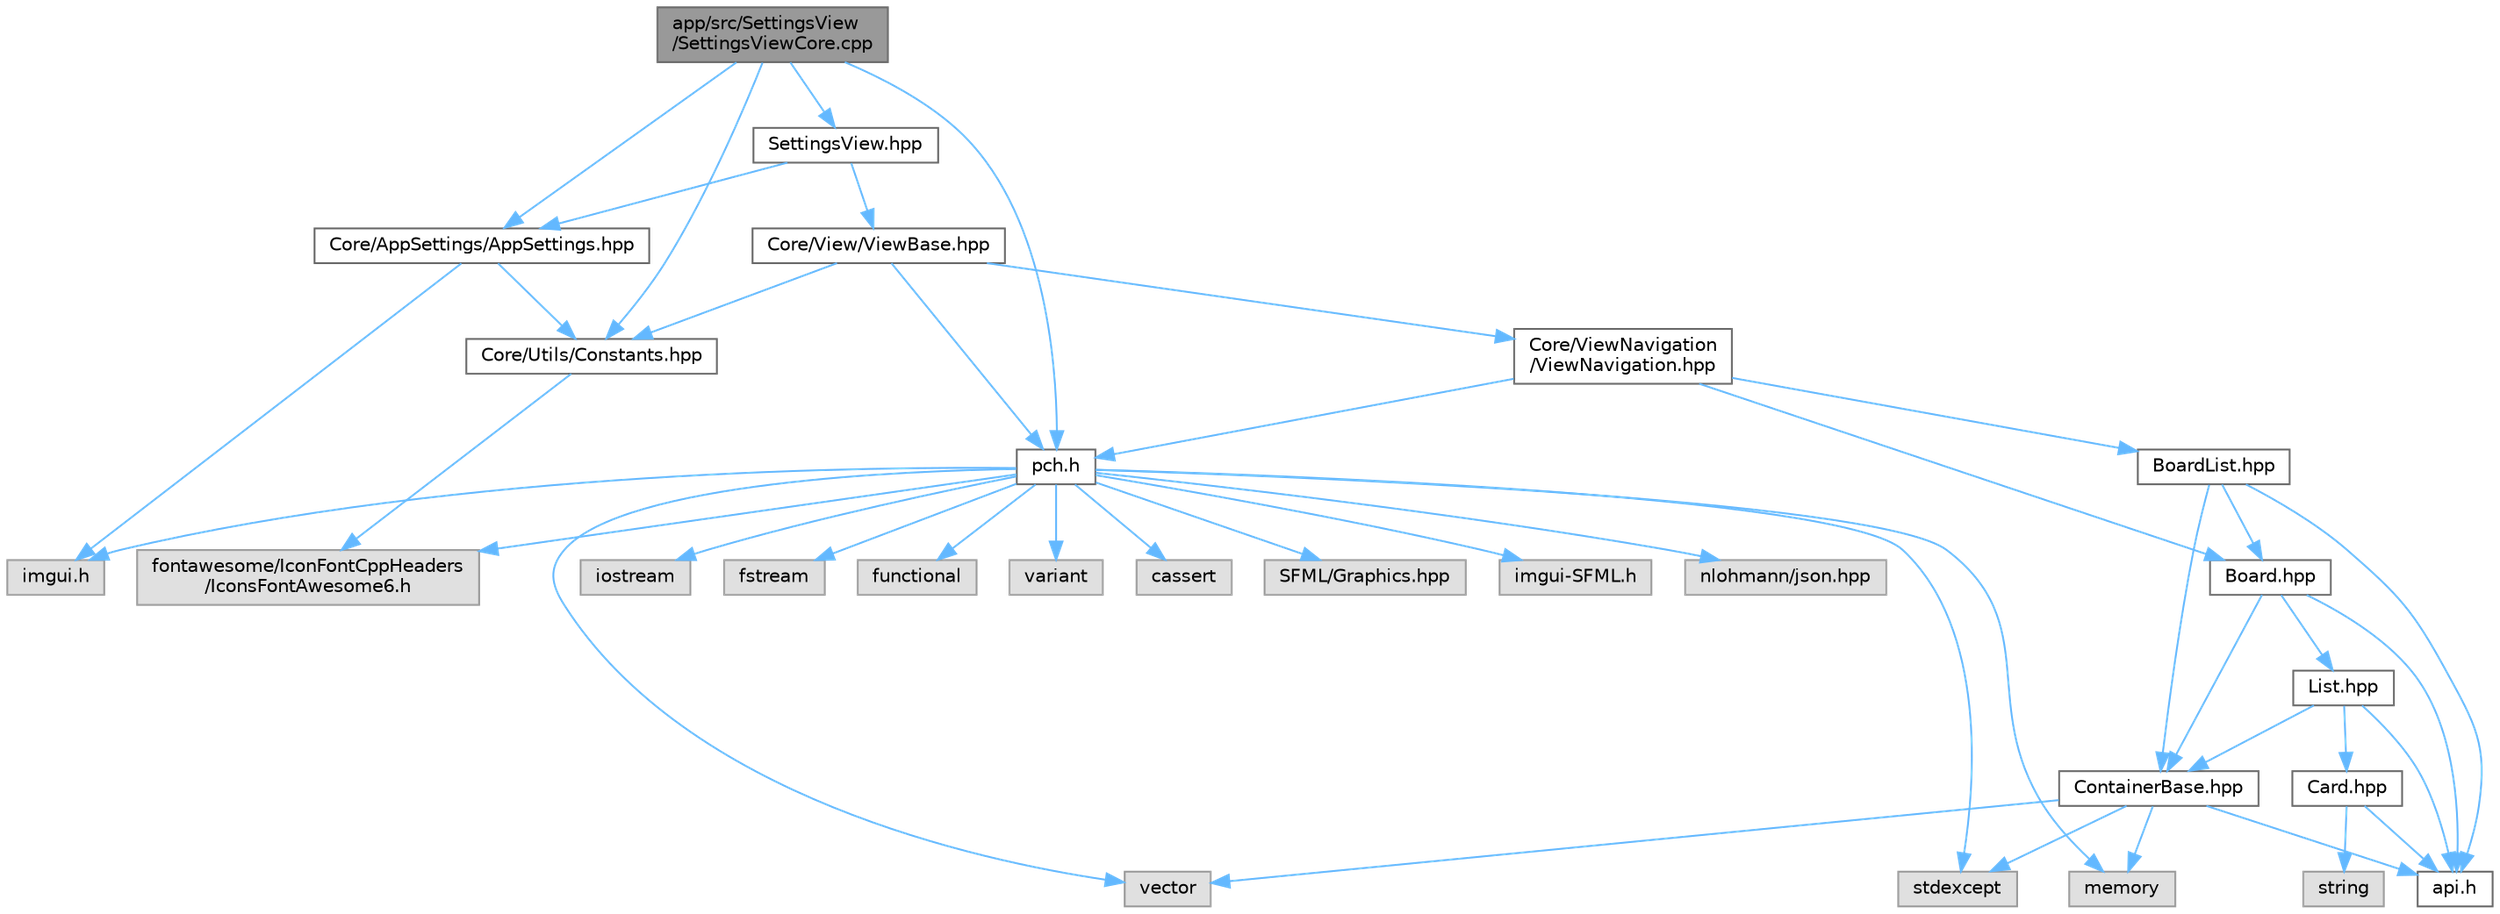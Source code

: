 digraph "app/src/SettingsView/SettingsViewCore.cpp"
{
 // LATEX_PDF_SIZE
  bgcolor="transparent";
  edge [fontname=Helvetica,fontsize=10,labelfontname=Helvetica,labelfontsize=10];
  node [fontname=Helvetica,fontsize=10,shape=box,height=0.2,width=0.4];
  Node1 [id="Node000001",label="app/src/SettingsView\l/SettingsViewCore.cpp",height=0.2,width=0.4,color="gray40", fillcolor="grey60", style="filled", fontcolor="black",tooltip=" "];
  Node1 -> Node2 [id="edge1_Node000001_Node000002",color="steelblue1",style="solid",tooltip=" "];
  Node2 [id="Node000002",label="Core/AppSettings/AppSettings.hpp",height=0.2,width=0.4,color="grey40", fillcolor="white", style="filled",URL="$AppSettings_8hpp.html",tooltip=" "];
  Node2 -> Node3 [id="edge2_Node000002_Node000003",color="steelblue1",style="solid",tooltip=" "];
  Node3 [id="Node000003",label="Core/Utils/Constants.hpp",height=0.2,width=0.4,color="grey40", fillcolor="white", style="filled",URL="$Constants_8hpp.html",tooltip=" "];
  Node3 -> Node4 [id="edge3_Node000003_Node000004",color="steelblue1",style="solid",tooltip=" "];
  Node4 [id="Node000004",label="fontawesome/IconFontCppHeaders\l/IconsFontAwesome6.h",height=0.2,width=0.4,color="grey60", fillcolor="#E0E0E0", style="filled",tooltip=" "];
  Node2 -> Node5 [id="edge4_Node000002_Node000005",color="steelblue1",style="solid",tooltip=" "];
  Node5 [id="Node000005",label="imgui.h",height=0.2,width=0.4,color="grey60", fillcolor="#E0E0E0", style="filled",tooltip=" "];
  Node1 -> Node3 [id="edge5_Node000001_Node000003",color="steelblue1",style="solid",tooltip=" "];
  Node1 -> Node6 [id="edge6_Node000001_Node000006",color="steelblue1",style="solid",tooltip=" "];
  Node6 [id="Node000006",label="pch.h",height=0.2,width=0.4,color="grey40", fillcolor="white", style="filled",URL="$pch_8h.html",tooltip=" "];
  Node6 -> Node7 [id="edge7_Node000006_Node000007",color="steelblue1",style="solid",tooltip=" "];
  Node7 [id="Node000007",label="vector",height=0.2,width=0.4,color="grey60", fillcolor="#E0E0E0", style="filled",tooltip=" "];
  Node6 -> Node8 [id="edge8_Node000006_Node000008",color="steelblue1",style="solid",tooltip=" "];
  Node8 [id="Node000008",label="iostream",height=0.2,width=0.4,color="grey60", fillcolor="#E0E0E0", style="filled",tooltip=" "];
  Node6 -> Node9 [id="edge9_Node000006_Node000009",color="steelblue1",style="solid",tooltip=" "];
  Node9 [id="Node000009",label="fstream",height=0.2,width=0.4,color="grey60", fillcolor="#E0E0E0", style="filled",tooltip=" "];
  Node6 -> Node10 [id="edge10_Node000006_Node000010",color="steelblue1",style="solid",tooltip=" "];
  Node10 [id="Node000010",label="stdexcept",height=0.2,width=0.4,color="grey60", fillcolor="#E0E0E0", style="filled",tooltip=" "];
  Node6 -> Node11 [id="edge11_Node000006_Node000011",color="steelblue1",style="solid",tooltip=" "];
  Node11 [id="Node000011",label="functional",height=0.2,width=0.4,color="grey60", fillcolor="#E0E0E0", style="filled",tooltip=" "];
  Node6 -> Node12 [id="edge12_Node000006_Node000012",color="steelblue1",style="solid",tooltip=" "];
  Node12 [id="Node000012",label="memory",height=0.2,width=0.4,color="grey60", fillcolor="#E0E0E0", style="filled",tooltip=" "];
  Node6 -> Node13 [id="edge13_Node000006_Node000013",color="steelblue1",style="solid",tooltip=" "];
  Node13 [id="Node000013",label="variant",height=0.2,width=0.4,color="grey60", fillcolor="#E0E0E0", style="filled",tooltip=" "];
  Node6 -> Node14 [id="edge14_Node000006_Node000014",color="steelblue1",style="solid",tooltip=" "];
  Node14 [id="Node000014",label="cassert",height=0.2,width=0.4,color="grey60", fillcolor="#E0E0E0", style="filled",tooltip=" "];
  Node6 -> Node15 [id="edge15_Node000006_Node000015",color="steelblue1",style="solid",tooltip=" "];
  Node15 [id="Node000015",label="SFML/Graphics.hpp",height=0.2,width=0.4,color="grey60", fillcolor="#E0E0E0", style="filled",tooltip=" "];
  Node6 -> Node5 [id="edge16_Node000006_Node000005",color="steelblue1",style="solid",tooltip=" "];
  Node6 -> Node16 [id="edge17_Node000006_Node000016",color="steelblue1",style="solid",tooltip=" "];
  Node16 [id="Node000016",label="imgui-SFML.h",height=0.2,width=0.4,color="grey60", fillcolor="#E0E0E0", style="filled",tooltip=" "];
  Node6 -> Node17 [id="edge18_Node000006_Node000017",color="steelblue1",style="solid",tooltip=" "];
  Node17 [id="Node000017",label="nlohmann/json.hpp",height=0.2,width=0.4,color="grey60", fillcolor="#E0E0E0", style="filled",tooltip=" "];
  Node6 -> Node4 [id="edge19_Node000006_Node000004",color="steelblue1",style="solid",tooltip=" "];
  Node1 -> Node18 [id="edge20_Node000001_Node000018",color="steelblue1",style="solid",tooltip=" "];
  Node18 [id="Node000018",label="SettingsView.hpp",height=0.2,width=0.4,color="grey40", fillcolor="white", style="filled",URL="$SettingsView_8hpp.html",tooltip=" "];
  Node18 -> Node2 [id="edge21_Node000018_Node000002",color="steelblue1",style="solid",tooltip=" "];
  Node18 -> Node19 [id="edge22_Node000018_Node000019",color="steelblue1",style="solid",tooltip=" "];
  Node19 [id="Node000019",label="Core/View/ViewBase.hpp",height=0.2,width=0.4,color="grey40", fillcolor="white", style="filled",URL="$ViewBase_8hpp.html",tooltip=" "];
  Node19 -> Node6 [id="edge23_Node000019_Node000006",color="steelblue1",style="solid",tooltip=" "];
  Node19 -> Node3 [id="edge24_Node000019_Node000003",color="steelblue1",style="solid",tooltip=" "];
  Node19 -> Node20 [id="edge25_Node000019_Node000020",color="steelblue1",style="solid",tooltip=" "];
  Node20 [id="Node000020",label="Core/ViewNavigation\l/ViewNavigation.hpp",height=0.2,width=0.4,color="grey40", fillcolor="white", style="filled",URL="$ViewNavigation_8hpp.html",tooltip=" "];
  Node20 -> Node6 [id="edge26_Node000020_Node000006",color="steelblue1",style="solid",tooltip=" "];
  Node20 -> Node21 [id="edge27_Node000020_Node000021",color="steelblue1",style="solid",tooltip=" "];
  Node21 [id="Node000021",label="Board.hpp",height=0.2,width=0.4,color="grey40", fillcolor="white", style="filled",URL="$Board_8hpp.html",tooltip=" "];
  Node21 -> Node22 [id="edge28_Node000021_Node000022",color="steelblue1",style="solid",tooltip=" "];
  Node22 [id="Node000022",label="ContainerBase.hpp",height=0.2,width=0.4,color="grey40", fillcolor="white", style="filled",URL="$ContainerBase_8hpp.html",tooltip=" "];
  Node22 -> Node23 [id="edge29_Node000022_Node000023",color="steelblue1",style="solid",tooltip=" "];
  Node23 [id="Node000023",label="api.h",height=0.2,width=0.4,color="grey40", fillcolor="white", style="filled",URL="$api_8h.html",tooltip=" "];
  Node22 -> Node10 [id="edge30_Node000022_Node000010",color="steelblue1",style="solid",tooltip=" "];
  Node22 -> Node7 [id="edge31_Node000022_Node000007",color="steelblue1",style="solid",tooltip=" "];
  Node22 -> Node12 [id="edge32_Node000022_Node000012",color="steelblue1",style="solid",tooltip=" "];
  Node21 -> Node23 [id="edge33_Node000021_Node000023",color="steelblue1",style="solid",tooltip=" "];
  Node21 -> Node24 [id="edge34_Node000021_Node000024",color="steelblue1",style="solid",tooltip=" "];
  Node24 [id="Node000024",label="List.hpp",height=0.2,width=0.4,color="grey40", fillcolor="white", style="filled",URL="$List_8hpp.html",tooltip=" "];
  Node24 -> Node23 [id="edge35_Node000024_Node000023",color="steelblue1",style="solid",tooltip=" "];
  Node24 -> Node25 [id="edge36_Node000024_Node000025",color="steelblue1",style="solid",tooltip=" "];
  Node25 [id="Node000025",label="Card.hpp",height=0.2,width=0.4,color="grey40", fillcolor="white", style="filled",URL="$Card_8hpp.html",tooltip=" "];
  Node25 -> Node23 [id="edge37_Node000025_Node000023",color="steelblue1",style="solid",tooltip=" "];
  Node25 -> Node26 [id="edge38_Node000025_Node000026",color="steelblue1",style="solid",tooltip=" "];
  Node26 [id="Node000026",label="string",height=0.2,width=0.4,color="grey60", fillcolor="#E0E0E0", style="filled",tooltip=" "];
  Node24 -> Node22 [id="edge39_Node000024_Node000022",color="steelblue1",style="solid",tooltip=" "];
  Node20 -> Node27 [id="edge40_Node000020_Node000027",color="steelblue1",style="solid",tooltip=" "];
  Node27 [id="Node000027",label="BoardList.hpp",height=0.2,width=0.4,color="grey40", fillcolor="white", style="filled",URL="$BoardList_8hpp.html",tooltip=" "];
  Node27 -> Node23 [id="edge41_Node000027_Node000023",color="steelblue1",style="solid",tooltip=" "];
  Node27 -> Node21 [id="edge42_Node000027_Node000021",color="steelblue1",style="solid",tooltip=" "];
  Node27 -> Node22 [id="edge43_Node000027_Node000022",color="steelblue1",style="solid",tooltip=" "];
}
